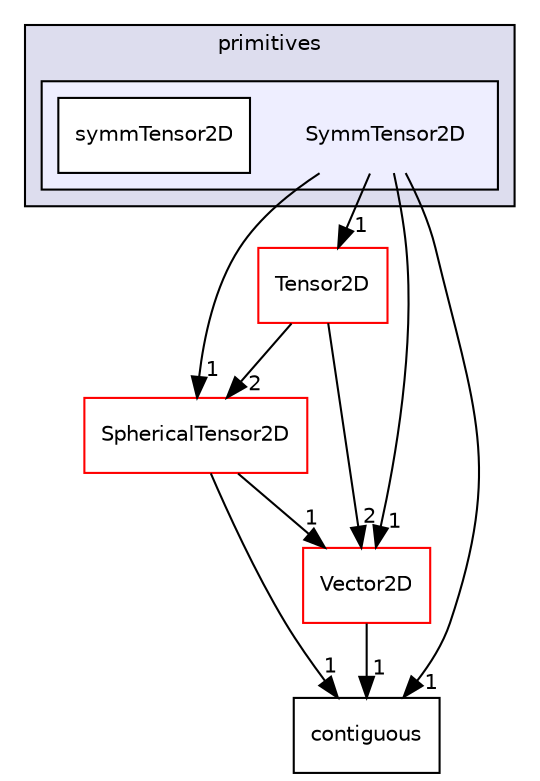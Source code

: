 digraph "src/OpenFOAM/primitives/SymmTensor2D" {
  bgcolor=transparent;
  compound=true
  node [ fontsize="10", fontname="Helvetica"];
  edge [ labelfontsize="10", labelfontname="Helvetica"];
  subgraph clusterdir_3e50f45338116b169052b428016851aa {
    graph [ bgcolor="#ddddee", pencolor="black", label="primitives" fontname="Helvetica", fontsize="10", URL="dir_3e50f45338116b169052b428016851aa.html"]
  subgraph clusterdir_0c2340d1dbdaa835dd760c22e129bc79 {
    graph [ bgcolor="#eeeeff", pencolor="black", label="" URL="dir_0c2340d1dbdaa835dd760c22e129bc79.html"];
    dir_0c2340d1dbdaa835dd760c22e129bc79 [shape=plaintext label="SymmTensor2D"];
    dir_aecb5f8d18056a1060718fa7ca214264 [shape=box label="symmTensor2D" color="black" fillcolor="white" style="filled" URL="dir_aecb5f8d18056a1060718fa7ca214264.html"];
  }
  }
  dir_af3b3c32572abb73a47caea053f82d3c [shape=box label="Tensor2D" color="red" URL="dir_af3b3c32572abb73a47caea053f82d3c.html"];
  dir_03cbbdc57deccee747de3682b626c91e [shape=box label="SphericalTensor2D" color="red" URL="dir_03cbbdc57deccee747de3682b626c91e.html"];
  dir_974ac155d7c04ce7d59446545c00b04b [shape=box label="Vector2D" color="red" URL="dir_974ac155d7c04ce7d59446545c00b04b.html"];
  dir_1b29830830533868fb04f0e807b2ad78 [shape=box label="contiguous" URL="dir_1b29830830533868fb04f0e807b2ad78.html"];
  dir_af3b3c32572abb73a47caea053f82d3c->dir_03cbbdc57deccee747de3682b626c91e [headlabel="2", labeldistance=1.5 headhref="dir_002755_002729.html"];
  dir_af3b3c32572abb73a47caea053f82d3c->dir_974ac155d7c04ce7d59446545c00b04b [headlabel="2", labeldistance=1.5 headhref="dir_002755_002767.html"];
  dir_03cbbdc57deccee747de3682b626c91e->dir_974ac155d7c04ce7d59446545c00b04b [headlabel="1", labeldistance=1.5 headhref="dir_002729_002767.html"];
  dir_03cbbdc57deccee747de3682b626c91e->dir_1b29830830533868fb04f0e807b2ad78 [headlabel="1", labeldistance=1.5 headhref="dir_002729_002642.html"];
  dir_974ac155d7c04ce7d59446545c00b04b->dir_1b29830830533868fb04f0e807b2ad78 [headlabel="1", labeldistance=1.5 headhref="dir_002767_002642.html"];
  dir_0c2340d1dbdaa835dd760c22e129bc79->dir_af3b3c32572abb73a47caea053f82d3c [headlabel="1", labeldistance=1.5 headhref="dir_002747_002755.html"];
  dir_0c2340d1dbdaa835dd760c22e129bc79->dir_03cbbdc57deccee747de3682b626c91e [headlabel="1", labeldistance=1.5 headhref="dir_002747_002729.html"];
  dir_0c2340d1dbdaa835dd760c22e129bc79->dir_974ac155d7c04ce7d59446545c00b04b [headlabel="1", labeldistance=1.5 headhref="dir_002747_002767.html"];
  dir_0c2340d1dbdaa835dd760c22e129bc79->dir_1b29830830533868fb04f0e807b2ad78 [headlabel="1", labeldistance=1.5 headhref="dir_002747_002642.html"];
}
